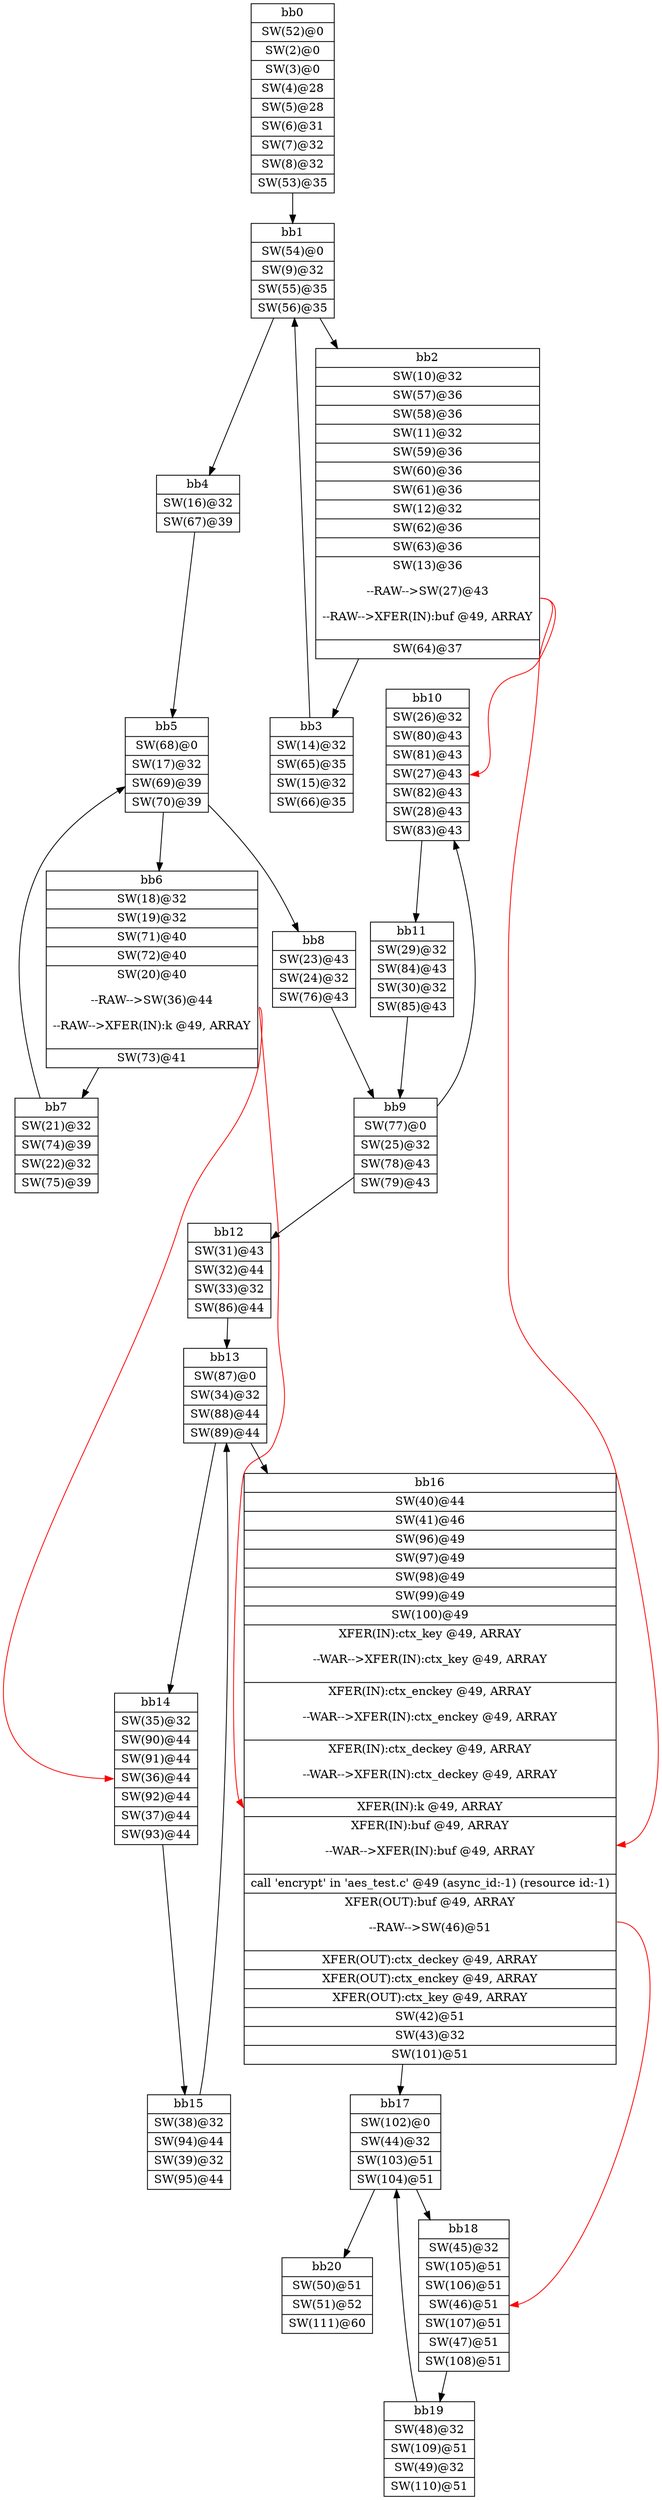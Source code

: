 digraph CDFG {
node [shape=record];
bb0 [shape=record, label = "{bb0|<x0x3da35a0>SW(52)@0\n|<x0x330f4d0>SW(2)@0\n|<x0x3311050>SW(3)@0\n|<x0x3d98360>SW(4)@28\n|<x0x3d985c0>SW(5)@28\n|<x0x3d9a800>SW(6)@31\n|<x0x3d987b0>SW(7)@32\n|<x0x3d98910>SW(8)@32\n|<x0x3da37b0>SW(53)@35\n}"];
bb1 [shape=record, label = "{bb1|<x0x3da3970>SW(54)@0\n|<x0x3d98a70>SW(9)@32\n|<x0x3da3ad0>SW(55)@35\n|<x0x3da3ca0>SW(56)@35\n}"];
bb2 [shape=record, label = "{bb2|<x0x3d999b0>SW(10)@32\n|<x0x3da0710>SW(57)@36\n|<x0x3da0860>SW(58)@36\n|<x0x3d99b10>SW(11)@32\n|<x0x3da0a20>SW(59)@36\n|<x0x3da0bf0>SW(60)@36\n|<x0x3da0dc0>SW(61)@36\n|<x0x3d99c70>SW(12)@32\n|<x0x3da0f80>SW(62)@36\n|<x0x3da1110>SW(63)@36\n|<x0x3d99e40>SW(13)@36\n\n--RAW--\>SW(27)@43\n\n--RAW--\>XFER(IN):buf @49, ARRAY\n\n|<x0x3da11d0>SW(64)@37\n}"];
bb3 [shape=record, label = "{bb3|<x0x3d9a170>SW(14)@32\n|<x0x3da1510>SW(65)@35\n|<x0x3d9d910>SW(15)@32\n|<x0x3da16d0>SW(66)@35\n}"];
bb4 [shape=record, label = "{bb4|<x0x3d9a320>SW(16)@32\n|<x0x3da1790>SW(67)@39\n}"];
bb5 [shape=record, label = "{bb5|<x0x3da1a10>SW(68)@0\n|<x0x3d9a4e0>SW(17)@32\n|<x0x3da2090>SW(69)@39\n|<x0x3da21e0>SW(70)@39\n}"];
bb6 [shape=record, label = "{bb6|<x0x3d9cf30>SW(18)@32\n|<x0x3d9d100>SW(19)@32\n|<x0x3da1d30>SW(71)@40\n|<x0x3da6120>SW(72)@40\n|<x0x3d9d2d0>SW(20)@40\n\n--RAW--\>SW(36)@44\n\n--RAW--\>XFER(IN):k @49, ARRAY\n\n|<x0x3da6340>SW(73)@41\n}"];
bb7 [shape=record, label = "{bb7|<x0x3d9d5d0>SW(21)@32\n|<x0x3da6650>SW(74)@39\n|<x0x3d9d6f0>SW(22)@32\n|<x0x3da86f0>SW(75)@39\n}"];
bb8 [shape=record, label = "{bb8|<x0x3d9cb30>SW(23)@43\n|<x0x3d9a990>SW(24)@32\n|<x0x3da73c0>SW(76)@43\n}"];
bb9 [shape=record, label = "{bb9|<x0x3da6ca0>SW(77)@0\n|<x0x3d9db20>SW(25)@32\n|<x0x3da6e00>SW(78)@43\n|<x0x3da6fd0>SW(79)@43\n}"];
bb10 [shape=record, label = "{bb10|<x0x3d9dcf0>SW(26)@32\n|<x0x3da7750>SW(80)@43\n|<x0x3da7920>SW(81)@43\n|<x0x3d9aa30>SW(27)@43\n|<x0x3da7b40>SW(82)@43\n|<x0x3d9ad40>SW(28)@43\n|<x0x3da7d30>SW(83)@43\n}"];
bb11 [shape=record, label = "{bb11|<x0x3d9ade0>SW(29)@32\n|<x0x3da7df0>SW(84)@43\n|<x0x3d9ae80>SW(30)@32\n|<x0x3da7fb0>SW(85)@43\n}"];
bb12 [shape=record, label = "{bb12|<x0x3d9af20>SW(31)@43\n|<x0x3d9b150>SW(32)@44\n|<x0x3d9b320>SW(33)@32\n|<x0x3da4130>SW(86)@44\n}"];
bb13 [shape=record, label = "{bb13|<x0x3da5f50>SW(87)@0\n|<x0x3d9b400>SW(34)@32\n|<x0x3da41d0>SW(88)@44\n|<x0x3da4340>SW(89)@44\n}"];
bb14 [shape=record, label = "{bb14|<x0x3d9b4c0>SW(35)@32\n|<x0x3da4690>SW(90)@44\n|<x0x3da4820>SW(91)@44\n|<x0x3d9b580>SW(36)@44\n|<x0x3da49e0>SW(92)@44\n|<x0x3d9b620>SW(37)@44\n|<x0x3da4b60>SW(93)@44\n}"];
bb15 [shape=record, label = "{bb15|<x0x3d9b7f0>SW(38)@32\n|<x0x3da4e70>SW(94)@44\n|<x0x3d9b950>SW(39)@32\n|<x0x3da5070>SW(95)@44\n}"];
bb16 [shape=record, label = "{bb16|<x0x3d9bb20>SW(40)@44\n|<x0x3d9bca0>SW(41)@46\n|<x0x3da5b00>SW(96)@49\n|<x0x3da6800>SW(97)@49\n|<x0x3da8a50>SW(98)@49\n|<x0x3daa750>SW(99)@49\n|<x0x3daa8c0>SW(100)@49\n|<x0x3dab940>XFER(IN):ctx_key @49, ARRAY\n\n--WAR--\>XFER(IN):ctx_key @49, ARRAY\n\n|<x0x3dacb60>XFER(IN):ctx_enckey @49, ARRAY\n\n--WAR--\>XFER(IN):ctx_enckey @49, ARRAY\n\n|<x0x3dacda0>XFER(IN):ctx_deckey @49, ARRAY\n\n--WAR--\>XFER(IN):ctx_deckey @49, ARRAY\n\n|<x0x3dacfe0>XFER(IN):k @49, ARRAY\n|<x0x3dad100>XFER(IN):buf @49, ARRAY\n\n--WAR--\>XFER(IN):buf @49, ARRAY\n\n|<x0x330f3d0>call 'encrypt' in 'aes_test.c' @49 (async_id:-1) (resource id:-1)\n|<x0x3dad220>XFER(OUT):buf @49, ARRAY\n\n--RAW--\>SW(46)@51\n\n|<x0x3dacec0>XFER(OUT):ctx_deckey @49, ARRAY\n|<x0x3dacc80>XFER(OUT):ctx_enckey @49, ARRAY\n|<x0x3daba10>XFER(OUT):ctx_key @49, ARRAY\n|<x0x3d9e2f0>SW(42)@51\n|<x0x3d9e450>SW(43)@32\n|<x0x3da8b80>SW(101)@51\n}"];
bb17 [shape=record, label = "{bb17|<x0x3da8e60>SW(102)@0\n|<x0x3d9e880>SW(44)@32\n|<x0x3da9060>SW(103)@51\n|<x0x3da91f0>SW(104)@51\n}"];
bb18 [shape=record, label = "{bb18|<x0x3d9e920>SW(45)@32\n|<x0x3da93a0>SW(105)@51\n|<x0x3da9550>SW(106)@51\n|<x0x3d9ea00>SW(46)@51\n|<x0x3da9770>SW(107)@51\n|<x0x3d9ec20>SW(47)@51\n|<x0x3da9960>SW(108)@51\n}"];
bb19 [shape=record, label = "{bb19|<x0x3d9ecc0>SW(48)@32\n|<x0x3da9ca0>SW(109)@51\n|<x0x3d9ee40>SW(49)@32\n|<x0x3da9d60>SW(110)@51\n}"];
bb20 [shape=record, label = "{bb20|<x0x3d9eff0>SW(50)@51\n|<x0x3d9f170>SW(51)@52\n|<x0x3daa0b0>SW(111)@60\n}"];
bb0 -> bb1
bb1 -> bb2
bb1 -> bb4
bb2 -> bb3
bb3 -> bb1
bb4 -> bb5
bb5 -> bb6
bb5 -> bb8
bb6 -> bb7
bb7 -> bb5
bb8 -> bb9
bb9 -> bb10
bb9 -> bb12
bb10 -> bb11
bb11 -> bb9
bb12 -> bb13
bb13 -> bb14
bb13 -> bb16
bb14 -> bb15
bb15 -> bb13
bb16 -> bb17
bb17 -> bb18
bb17 -> bb20
bb18 -> bb19
bb19 -> bb17
bb2:x0x3d99e40 -> bb10:x0x3d9aa30[color=red]
bb2:x0x3d99e40 -> bb16:x0x3dad100[color=red]
bb6:x0x3d9d2d0 -> bb14:x0x3d9b580[color=red]
bb6:x0x3d9d2d0 -> bb16:x0x3dacfe0[color=red]
bb16:x0x3dad220 -> bb18:x0x3d9ea00[color=red]
}
